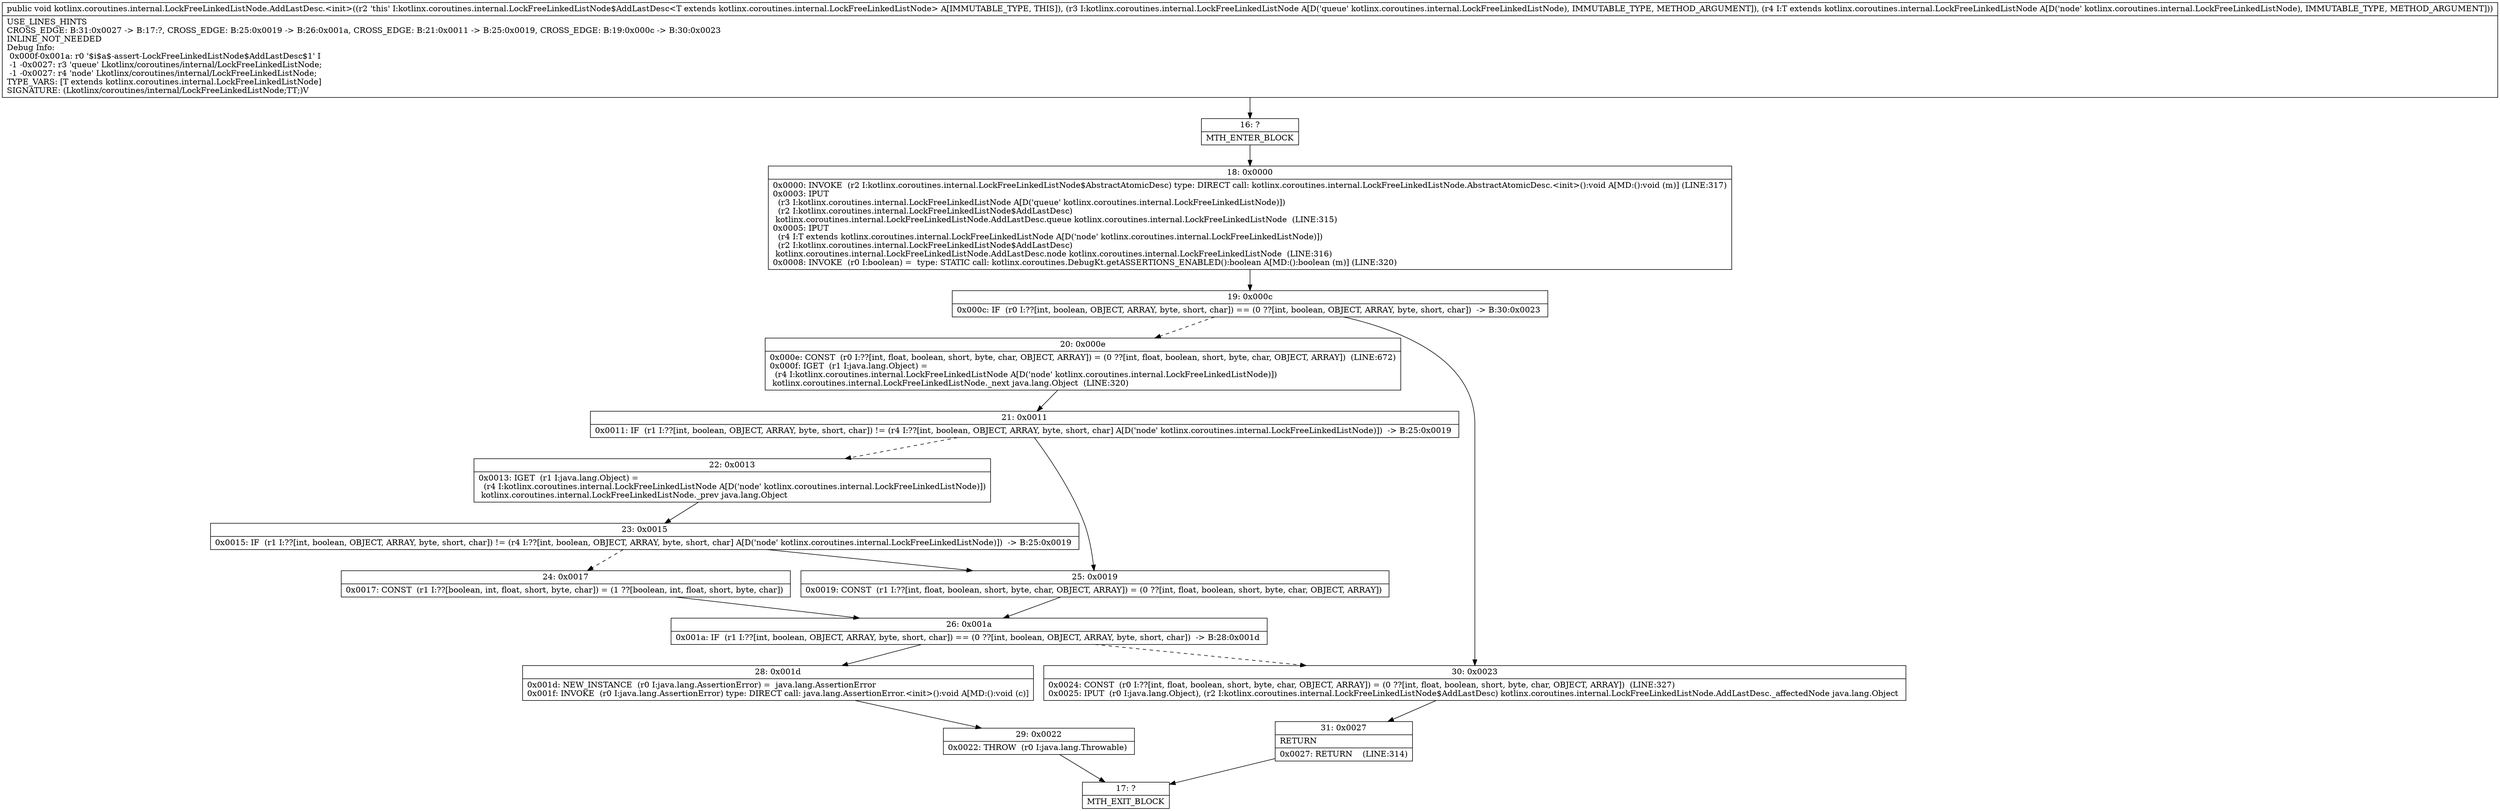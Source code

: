 digraph "CFG forkotlinx.coroutines.internal.LockFreeLinkedListNode.AddLastDesc.\<init\>(Lkotlinx\/coroutines\/internal\/LockFreeLinkedListNode;Lkotlinx\/coroutines\/internal\/LockFreeLinkedListNode;)V" {
Node_16 [shape=record,label="{16\:\ ?|MTH_ENTER_BLOCK\l}"];
Node_18 [shape=record,label="{18\:\ 0x0000|0x0000: INVOKE  (r2 I:kotlinx.coroutines.internal.LockFreeLinkedListNode$AbstractAtomicDesc) type: DIRECT call: kotlinx.coroutines.internal.LockFreeLinkedListNode.AbstractAtomicDesc.\<init\>():void A[MD:():void (m)] (LINE:317)\l0x0003: IPUT  \l  (r3 I:kotlinx.coroutines.internal.LockFreeLinkedListNode A[D('queue' kotlinx.coroutines.internal.LockFreeLinkedListNode)])\l  (r2 I:kotlinx.coroutines.internal.LockFreeLinkedListNode$AddLastDesc)\l kotlinx.coroutines.internal.LockFreeLinkedListNode.AddLastDesc.queue kotlinx.coroutines.internal.LockFreeLinkedListNode  (LINE:315)\l0x0005: IPUT  \l  (r4 I:T extends kotlinx.coroutines.internal.LockFreeLinkedListNode A[D('node' kotlinx.coroutines.internal.LockFreeLinkedListNode)])\l  (r2 I:kotlinx.coroutines.internal.LockFreeLinkedListNode$AddLastDesc)\l kotlinx.coroutines.internal.LockFreeLinkedListNode.AddLastDesc.node kotlinx.coroutines.internal.LockFreeLinkedListNode  (LINE:316)\l0x0008: INVOKE  (r0 I:boolean) =  type: STATIC call: kotlinx.coroutines.DebugKt.getASSERTIONS_ENABLED():boolean A[MD:():boolean (m)] (LINE:320)\l}"];
Node_19 [shape=record,label="{19\:\ 0x000c|0x000c: IF  (r0 I:??[int, boolean, OBJECT, ARRAY, byte, short, char]) == (0 ??[int, boolean, OBJECT, ARRAY, byte, short, char])  \-\> B:30:0x0023 \l}"];
Node_20 [shape=record,label="{20\:\ 0x000e|0x000e: CONST  (r0 I:??[int, float, boolean, short, byte, char, OBJECT, ARRAY]) = (0 ??[int, float, boolean, short, byte, char, OBJECT, ARRAY])  (LINE:672)\l0x000f: IGET  (r1 I:java.lang.Object) = \l  (r4 I:kotlinx.coroutines.internal.LockFreeLinkedListNode A[D('node' kotlinx.coroutines.internal.LockFreeLinkedListNode)])\l kotlinx.coroutines.internal.LockFreeLinkedListNode._next java.lang.Object  (LINE:320)\l}"];
Node_21 [shape=record,label="{21\:\ 0x0011|0x0011: IF  (r1 I:??[int, boolean, OBJECT, ARRAY, byte, short, char]) != (r4 I:??[int, boolean, OBJECT, ARRAY, byte, short, char] A[D('node' kotlinx.coroutines.internal.LockFreeLinkedListNode)])  \-\> B:25:0x0019 \l}"];
Node_22 [shape=record,label="{22\:\ 0x0013|0x0013: IGET  (r1 I:java.lang.Object) = \l  (r4 I:kotlinx.coroutines.internal.LockFreeLinkedListNode A[D('node' kotlinx.coroutines.internal.LockFreeLinkedListNode)])\l kotlinx.coroutines.internal.LockFreeLinkedListNode._prev java.lang.Object \l}"];
Node_23 [shape=record,label="{23\:\ 0x0015|0x0015: IF  (r1 I:??[int, boolean, OBJECT, ARRAY, byte, short, char]) != (r4 I:??[int, boolean, OBJECT, ARRAY, byte, short, char] A[D('node' kotlinx.coroutines.internal.LockFreeLinkedListNode)])  \-\> B:25:0x0019 \l}"];
Node_24 [shape=record,label="{24\:\ 0x0017|0x0017: CONST  (r1 I:??[boolean, int, float, short, byte, char]) = (1 ??[boolean, int, float, short, byte, char]) \l}"];
Node_26 [shape=record,label="{26\:\ 0x001a|0x001a: IF  (r1 I:??[int, boolean, OBJECT, ARRAY, byte, short, char]) == (0 ??[int, boolean, OBJECT, ARRAY, byte, short, char])  \-\> B:28:0x001d \l}"];
Node_28 [shape=record,label="{28\:\ 0x001d|0x001d: NEW_INSTANCE  (r0 I:java.lang.AssertionError) =  java.lang.AssertionError \l0x001f: INVOKE  (r0 I:java.lang.AssertionError) type: DIRECT call: java.lang.AssertionError.\<init\>():void A[MD:():void (c)]\l}"];
Node_29 [shape=record,label="{29\:\ 0x0022|0x0022: THROW  (r0 I:java.lang.Throwable) \l}"];
Node_17 [shape=record,label="{17\:\ ?|MTH_EXIT_BLOCK\l}"];
Node_25 [shape=record,label="{25\:\ 0x0019|0x0019: CONST  (r1 I:??[int, float, boolean, short, byte, char, OBJECT, ARRAY]) = (0 ??[int, float, boolean, short, byte, char, OBJECT, ARRAY]) \l}"];
Node_30 [shape=record,label="{30\:\ 0x0023|0x0024: CONST  (r0 I:??[int, float, boolean, short, byte, char, OBJECT, ARRAY]) = (0 ??[int, float, boolean, short, byte, char, OBJECT, ARRAY])  (LINE:327)\l0x0025: IPUT  (r0 I:java.lang.Object), (r2 I:kotlinx.coroutines.internal.LockFreeLinkedListNode$AddLastDesc) kotlinx.coroutines.internal.LockFreeLinkedListNode.AddLastDesc._affectedNode java.lang.Object \l}"];
Node_31 [shape=record,label="{31\:\ 0x0027|RETURN\l|0x0027: RETURN    (LINE:314)\l}"];
MethodNode[shape=record,label="{public void kotlinx.coroutines.internal.LockFreeLinkedListNode.AddLastDesc.\<init\>((r2 'this' I:kotlinx.coroutines.internal.LockFreeLinkedListNode$AddLastDesc\<T extends kotlinx.coroutines.internal.LockFreeLinkedListNode\> A[IMMUTABLE_TYPE, THIS]), (r3 I:kotlinx.coroutines.internal.LockFreeLinkedListNode A[D('queue' kotlinx.coroutines.internal.LockFreeLinkedListNode), IMMUTABLE_TYPE, METHOD_ARGUMENT]), (r4 I:T extends kotlinx.coroutines.internal.LockFreeLinkedListNode A[D('node' kotlinx.coroutines.internal.LockFreeLinkedListNode), IMMUTABLE_TYPE, METHOD_ARGUMENT]))  | USE_LINES_HINTS\lCROSS_EDGE: B:31:0x0027 \-\> B:17:?, CROSS_EDGE: B:25:0x0019 \-\> B:26:0x001a, CROSS_EDGE: B:21:0x0011 \-\> B:25:0x0019, CROSS_EDGE: B:19:0x000c \-\> B:30:0x0023\lINLINE_NOT_NEEDED\lDebug Info:\l  0x000f\-0x001a: r0 '$i$a$\-assert\-LockFreeLinkedListNode$AddLastDesc$1' I\l  \-1 \-0x0027: r3 'queue' Lkotlinx\/coroutines\/internal\/LockFreeLinkedListNode;\l  \-1 \-0x0027: r4 'node' Lkotlinx\/coroutines\/internal\/LockFreeLinkedListNode;\lTYPE_VARS: [T extends kotlinx.coroutines.internal.LockFreeLinkedListNode]\lSIGNATURE: (Lkotlinx\/coroutines\/internal\/LockFreeLinkedListNode;TT;)V\l}"];
MethodNode -> Node_16;Node_16 -> Node_18;
Node_18 -> Node_19;
Node_19 -> Node_20[style=dashed];
Node_19 -> Node_30;
Node_20 -> Node_21;
Node_21 -> Node_22[style=dashed];
Node_21 -> Node_25;
Node_22 -> Node_23;
Node_23 -> Node_24[style=dashed];
Node_23 -> Node_25;
Node_24 -> Node_26;
Node_26 -> Node_28;
Node_26 -> Node_30[style=dashed];
Node_28 -> Node_29;
Node_29 -> Node_17;
Node_25 -> Node_26;
Node_30 -> Node_31;
Node_31 -> Node_17;
}

